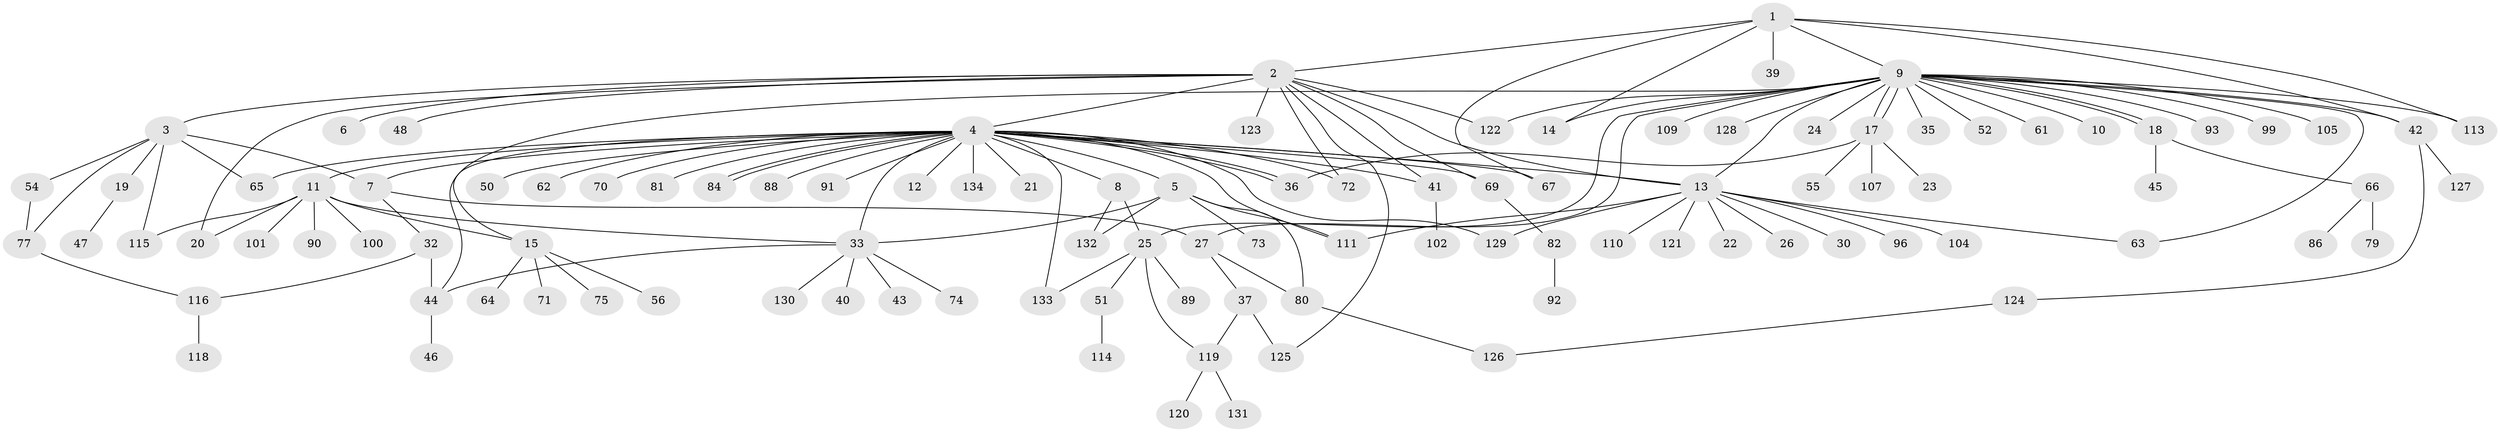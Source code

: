 // Generated by graph-tools (version 1.1) at 2025/23/03/03/25 07:23:53]
// undirected, 107 vertices, 144 edges
graph export_dot {
graph [start="1"]
  node [color=gray90,style=filled];
  1 [super="+85"];
  2 [super="+83"];
  3 [super="+49"];
  4 [super="+87"];
  5 [super="+106"];
  6;
  7 [super="+60"];
  8 [super="+78"];
  9 [super="+29"];
  10;
  11 [super="+28"];
  12;
  13 [super="+16"];
  14;
  15 [super="+34"];
  17 [super="+68"];
  18 [super="+31"];
  19 [super="+97"];
  20;
  21;
  22 [super="+58"];
  23;
  24;
  25 [super="+57"];
  26 [super="+53"];
  27;
  30;
  32;
  33 [super="+38"];
  35;
  36;
  37;
  39;
  40 [super="+98"];
  41;
  42 [super="+94"];
  43;
  44 [super="+59"];
  45;
  46;
  47;
  48 [super="+95"];
  50;
  51 [super="+117"];
  52;
  54;
  55;
  56;
  61;
  62;
  63;
  64;
  65;
  66 [super="+76"];
  67;
  69;
  70;
  71;
  72;
  73;
  74;
  75;
  77 [super="+112"];
  79;
  80 [super="+103"];
  81;
  82;
  84;
  86;
  88;
  89;
  90;
  91;
  92 [super="+108"];
  93;
  96;
  99;
  100;
  101;
  102;
  104;
  105;
  107;
  109;
  110;
  111;
  113;
  114;
  115;
  116;
  118;
  119;
  120;
  121;
  122;
  123;
  124;
  125;
  126;
  127;
  128;
  129;
  130;
  131;
  132;
  133;
  134;
  1 -- 2;
  1 -- 9;
  1 -- 14;
  1 -- 39;
  1 -- 67;
  1 -- 113;
  1 -- 42;
  2 -- 3 [weight=2];
  2 -- 4;
  2 -- 6;
  2 -- 13;
  2 -- 41;
  2 -- 48;
  2 -- 69;
  2 -- 72;
  2 -- 122;
  2 -- 123;
  2 -- 125;
  2 -- 20;
  3 -- 19;
  3 -- 77;
  3 -- 65;
  3 -- 115;
  3 -- 54;
  3 -- 7;
  4 -- 5;
  4 -- 7 [weight=2];
  4 -- 8;
  4 -- 11;
  4 -- 12;
  4 -- 13 [weight=2];
  4 -- 21;
  4 -- 33;
  4 -- 36;
  4 -- 36;
  4 -- 41;
  4 -- 44;
  4 -- 50;
  4 -- 62;
  4 -- 65;
  4 -- 67;
  4 -- 69;
  4 -- 70;
  4 -- 72;
  4 -- 81;
  4 -- 84;
  4 -- 84;
  4 -- 88;
  4 -- 91;
  4 -- 111;
  4 -- 129;
  4 -- 133;
  4 -- 134;
  5 -- 33;
  5 -- 73;
  5 -- 80;
  5 -- 111;
  5 -- 132;
  7 -- 27;
  7 -- 32;
  8 -- 25;
  8 -- 132;
  9 -- 10;
  9 -- 13;
  9 -- 14;
  9 -- 15;
  9 -- 17;
  9 -- 17;
  9 -- 18;
  9 -- 18;
  9 -- 24;
  9 -- 25;
  9 -- 27;
  9 -- 35;
  9 -- 42;
  9 -- 52;
  9 -- 61;
  9 -- 63;
  9 -- 93;
  9 -- 99;
  9 -- 105;
  9 -- 109;
  9 -- 113;
  9 -- 122;
  9 -- 128;
  11 -- 20;
  11 -- 90;
  11 -- 100;
  11 -- 101;
  11 -- 115;
  11 -- 33;
  11 -- 15;
  13 -- 22;
  13 -- 30;
  13 -- 63;
  13 -- 96;
  13 -- 104;
  13 -- 110;
  13 -- 111;
  13 -- 121;
  13 -- 129;
  13 -- 26;
  15 -- 56;
  15 -- 64;
  15 -- 71;
  15 -- 75;
  17 -- 23;
  17 -- 36;
  17 -- 55;
  17 -- 107;
  18 -- 66;
  18 -- 45;
  19 -- 47;
  25 -- 51;
  25 -- 89;
  25 -- 119;
  25 -- 133;
  27 -- 37;
  27 -- 80;
  32 -- 44;
  32 -- 116;
  33 -- 40;
  33 -- 74;
  33 -- 130;
  33 -- 43;
  33 -- 44;
  37 -- 119;
  37 -- 125;
  41 -- 102;
  42 -- 124;
  42 -- 127;
  44 -- 46;
  51 -- 114;
  54 -- 77;
  66 -- 86;
  66 -- 79;
  69 -- 82;
  77 -- 116;
  80 -- 126;
  82 -- 92;
  116 -- 118;
  119 -- 120;
  119 -- 131;
  124 -- 126;
}
